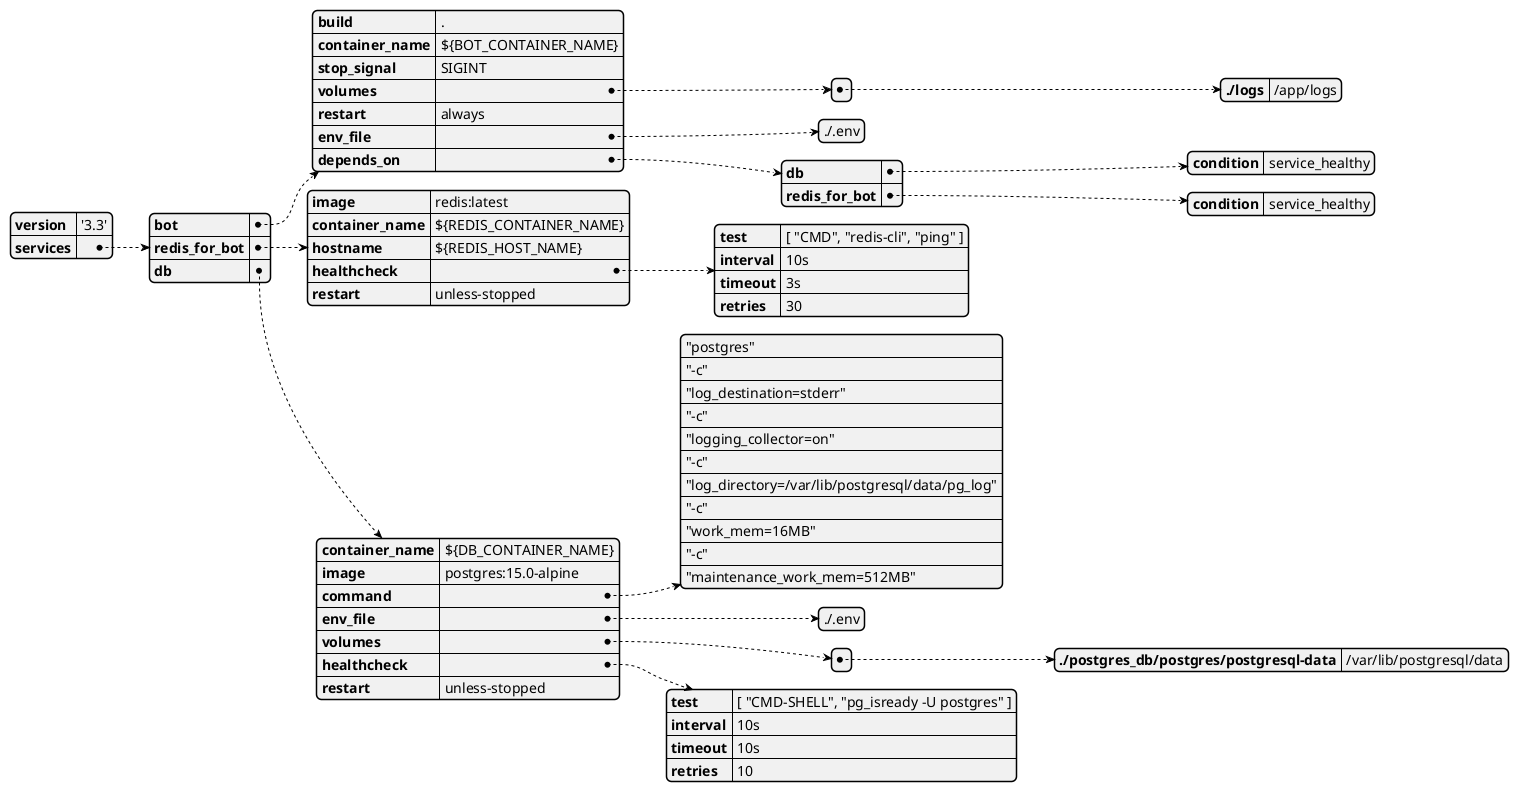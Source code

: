 @startyaml
version: '3.3'

services:
  bot:
    build: .
    container_name: ${BOT_CONTAINER_NAME}
    stop_signal: SIGINT
    volumes:
    - ./logs:/app/logs
    restart: always
    env_file:
      - ./.env
    depends_on:
      db:
        condition: service_healthy
      redis_for_bot:
        condition: service_healthy



  redis_for_bot:
    image: redis:latest
    container_name: ${REDIS_CONTAINER_NAME}
    hostname: ${REDIS_HOST_NAME}
    healthcheck:
      test: [ "CMD", "redis-cli", "ping" ]
      interval: 10s
      timeout: 3s
      retries: 30
    restart: unless-stopped

  db:
    container_name: ${DB_CONTAINER_NAME}
    image: postgres:15.0-alpine
    command:
      - "postgres"
      - "-c"
      - "log_destination=stderr"
      - "-c"
      - "logging_collector=on"
      - "-c"
      - "log_directory=/var/lib/postgresql/data/pg_log"
      - "-c"
      - "work_mem=16MB"
      - "-c"
      - "maintenance_work_mem=512MB"
    env_file:
      - ./.env
    volumes:
      - ./postgres_db/postgres/postgresql-data:/var/lib/postgresql/data
    healthcheck:
      test: [ "CMD-SHELL", "pg_isready -U postgres" ]
      interval: 10s
      timeout: 10s
      retries: 10
    restart: unless-stopped
@endyaml